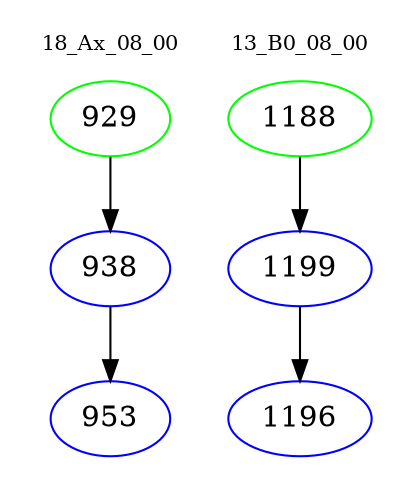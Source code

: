 digraph{
subgraph cluster_0 {
color = white
label = "18_Ax_08_00";
fontsize=10;
T0_929 [label="929", color="green"]
T0_929 -> T0_938 [color="black"]
T0_938 [label="938", color="blue"]
T0_938 -> T0_953 [color="black"]
T0_953 [label="953", color="blue"]
}
subgraph cluster_1 {
color = white
label = "13_B0_08_00";
fontsize=10;
T1_1188 [label="1188", color="green"]
T1_1188 -> T1_1199 [color="black"]
T1_1199 [label="1199", color="blue"]
T1_1199 -> T1_1196 [color="black"]
T1_1196 [label="1196", color="blue"]
}
}
